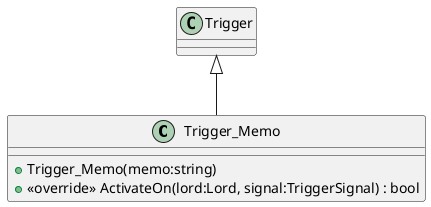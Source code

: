 @startuml
class Trigger_Memo {
    + Trigger_Memo(memo:string)
    + <<override>> ActivateOn(lord:Lord, signal:TriggerSignal) : bool
}
Trigger <|-- Trigger_Memo
@enduml
